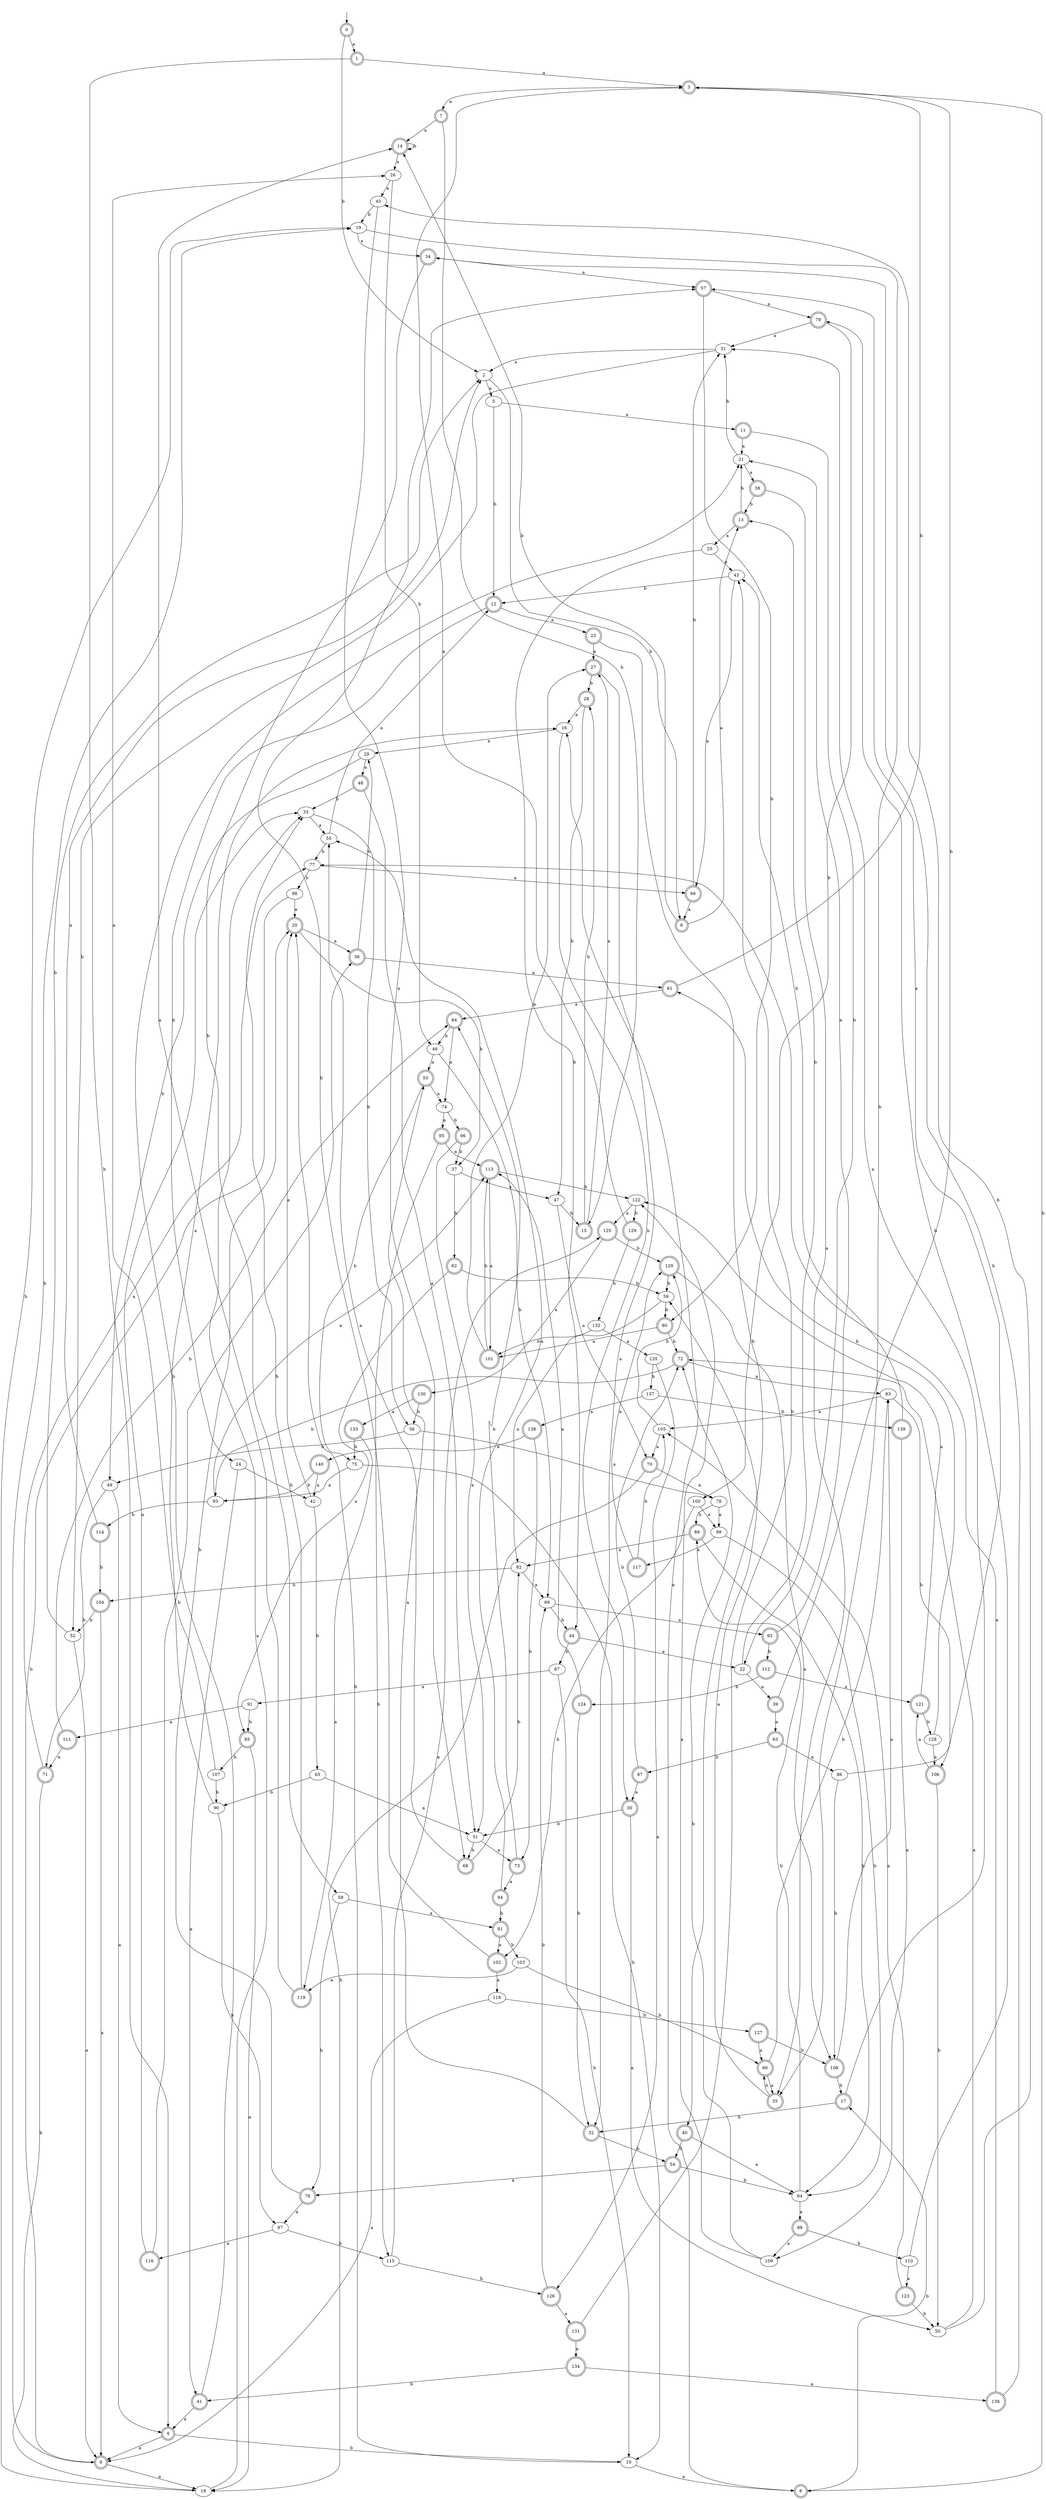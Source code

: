 digraph RandomDFA {
  __start0 [label="", shape=none];
  __start0 -> 0 [label=""];
  0 [shape=circle] [shape=doublecircle]
  0 -> 1 [label="a"]
  0 -> 2 [label="b"]
  1 [shape=doublecircle]
  1 -> 3 [label="a"]
  1 -> 4 [label="b"]
  2
  2 -> 5 [label="a"]
  2 -> 6 [label="b"]
  3 [shape=doublecircle]
  3 -> 7 [label="a"]
  3 -> 8 [label="b"]
  4 [shape=doublecircle]
  4 -> 9 [label="a"]
  4 -> 10 [label="b"]
  5
  5 -> 11 [label="a"]
  5 -> 12 [label="b"]
  6 [shape=doublecircle]
  6 -> 13 [label="a"]
  6 -> 14 [label="b"]
  7 [shape=doublecircle]
  7 -> 14 [label="a"]
  7 -> 15 [label="b"]
  8 [shape=doublecircle]
  8 -> 16 [label="a"]
  8 -> 17 [label="b"]
  9 [shape=doublecircle]
  9 -> 18 [label="a"]
  9 -> 19 [label="b"]
  10
  10 -> 8 [label="a"]
  10 -> 20 [label="b"]
  11 [shape=doublecircle]
  11 -> 21 [label="a"]
  11 -> 22 [label="b"]
  12 [shape=doublecircle]
  12 -> 23 [label="a"]
  12 -> 24 [label="b"]
  13 [shape=doublecircle]
  13 -> 25 [label="a"]
  13 -> 21 [label="b"]
  14 [shape=doublecircle]
  14 -> 26 [label="a"]
  14 -> 14 [label="b"]
  15 [shape=doublecircle]
  15 -> 27 [label="a"]
  15 -> 28 [label="b"]
  16
  16 -> 29 [label="a"]
  16 -> 30 [label="b"]
  17 [shape=doublecircle]
  17 -> 31 [label="a"]
  17 -> 32 [label="b"]
  18
  18 -> 33 [label="a"]
  18 -> 19 [label="b"]
  19
  19 -> 34 [label="a"]
  19 -> 35 [label="b"]
  20 [shape=doublecircle]
  20 -> 36 [label="a"]
  20 -> 37 [label="b"]
  21
  21 -> 38 [label="a"]
  21 -> 31 [label="b"]
  22
  22 -> 39 [label="a"]
  22 -> 13 [label="b"]
  23 [shape=doublecircle]
  23 -> 27 [label="a"]
  23 -> 40 [label="b"]
  24
  24 -> 41 [label="a"]
  24 -> 42 [label="b"]
  25
  25 -> 43 [label="a"]
  25 -> 44 [label="b"]
  26
  26 -> 45 [label="a"]
  26 -> 46 [label="b"]
  27 [shape=doublecircle]
  27 -> 32 [label="a"]
  27 -> 28 [label="b"]
  28 [shape=doublecircle]
  28 -> 16 [label="a"]
  28 -> 47 [label="b"]
  29
  29 -> 48 [label="a"]
  29 -> 49 [label="b"]
  30 [shape=doublecircle]
  30 -> 50 [label="a"]
  30 -> 51 [label="b"]
  31
  31 -> 2 [label="a"]
  31 -> 52 [label="b"]
  32 [shape=doublecircle]
  32 -> 53 [label="a"]
  32 -> 54 [label="b"]
  33
  33 -> 55 [label="a"]
  33 -> 56 [label="b"]
  34 [shape=doublecircle]
  34 -> 57 [label="a"]
  34 -> 58 [label="b"]
  35 [shape=doublecircle]
  35 -> 59 [label="a"]
  35 -> 60 [label="b"]
  36 [shape=doublecircle]
  36 -> 61 [label="a"]
  36 -> 29 [label="b"]
  37
  37 -> 47 [label="a"]
  37 -> 62 [label="b"]
  38 [shape=doublecircle]
  38 -> 35 [label="a"]
  38 -> 13 [label="b"]
  39 [shape=doublecircle]
  39 -> 63 [label="a"]
  39 -> 3 [label="b"]
  40 [shape=doublecircle]
  40 -> 64 [label="a"]
  40 -> 54 [label="b"]
  41 [shape=doublecircle]
  41 -> 4 [label="a"]
  41 -> 21 [label="b"]
  42
  42 -> 20 [label="a"]
  42 -> 65 [label="b"]
  43
  43 -> 66 [label="a"]
  43 -> 12 [label="b"]
  44 [shape=doublecircle]
  44 -> 22 [label="a"]
  44 -> 67 [label="b"]
  45
  45 -> 68 [label="a"]
  45 -> 19 [label="b"]
  46
  46 -> 53 [label="a"]
  46 -> 69 [label="b"]
  47
  47 -> 70 [label="a"]
  47 -> 15 [label="b"]
  48 [shape=doublecircle]
  48 -> 51 [label="a"]
  48 -> 33 [label="b"]
  49
  49 -> 4 [label="a"]
  49 -> 71 [label="b"]
  50
  50 -> 72 [label="a"]
  50 -> 45 [label="b"]
  51
  51 -> 73 [label="a"]
  51 -> 68 [label="b"]
  52
  52 -> 9 [label="a"]
  52 -> 2 [label="b"]
  53 [shape=doublecircle]
  53 -> 74 [label="a"]
  53 -> 75 [label="b"]
  54 [shape=doublecircle]
  54 -> 76 [label="a"]
  54 -> 64 [label="b"]
  55
  55 -> 12 [label="a"]
  55 -> 77 [label="b"]
  56
  56 -> 78 [label="a"]
  56 -> 49 [label="b"]
  57 [shape=doublecircle]
  57 -> 79 [label="a"]
  57 -> 80 [label="b"]
  58
  58 -> 81 [label="a"]
  58 -> 76 [label="b"]
  59
  59 -> 82 [label="a"]
  59 -> 80 [label="b"]
  60 [shape=doublecircle]
  60 -> 35 [label="a"]
  60 -> 83 [label="b"]
  61 [shape=doublecircle]
  61 -> 84 [label="a"]
  61 -> 3 [label="b"]
  62 [shape=doublecircle]
  62 -> 85 [label="a"]
  62 -> 59 [label="b"]
  63 [shape=doublecircle]
  63 -> 86 [label="a"]
  63 -> 87 [label="b"]
  64
  64 -> 88 [label="a"]
  64 -> 89 [label="b"]
  65
  65 -> 51 [label="a"]
  65 -> 90 [label="b"]
  66 [shape=doublecircle]
  66 -> 6 [label="a"]
  66 -> 31 [label="b"]
  67
  67 -> 91 [label="a"]
  67 -> 10 [label="b"]
  68 [shape=doublecircle]
  68 -> 55 [label="a"]
  68 -> 82 [label="b"]
  69
  69 -> 92 [label="a"]
  69 -> 44 [label="b"]
  70 [shape=doublecircle]
  70 -> 78 [label="a"]
  70 -> 18 [label="b"]
  71 [shape=doublecircle]
  71 -> 77 [label="a"]
  71 -> 18 [label="b"]
  72 [shape=doublecircle]
  72 -> 83 [label="a"]
  72 -> 93 [label="b"]
  73 [shape=doublecircle]
  73 -> 94 [label="a"]
  73 -> 84 [label="b"]
  74
  74 -> 95 [label="a"]
  74 -> 96 [label="b"]
  75
  75 -> 93 [label="a"]
  75 -> 10 [label="b"]
  76 [shape=doublecircle]
  76 -> 97 [label="a"]
  76 -> 20 [label="b"]
  77
  77 -> 66 [label="a"]
  77 -> 98 [label="b"]
  78
  78 -> 99 [label="a"]
  78 -> 89 [label="b"]
  79 [shape=doublecircle]
  79 -> 31 [label="a"]
  79 -> 100 [label="b"]
  80 [shape=doublecircle]
  80 -> 101 [label="a"]
  80 -> 72 [label="b"]
  81 [shape=doublecircle]
  81 -> 102 [label="a"]
  81 -> 103 [label="b"]
  82
  82 -> 69 [label="a"]
  82 -> 104 [label="b"]
  83
  83 -> 105 [label="a"]
  83 -> 106 [label="b"]
  84 [shape=doublecircle]
  84 -> 74 [label="a"]
  84 -> 46 [label="b"]
  85 [shape=doublecircle]
  85 -> 18 [label="a"]
  85 -> 107 [label="b"]
  86
  86 -> 57 [label="a"]
  86 -> 108 [label="b"]
  87 [shape=doublecircle]
  87 -> 30 [label="a"]
  87 -> 72 [label="b"]
  88 [shape=doublecircle]
  88 -> 109 [label="a"]
  88 -> 110 [label="b"]
  89 [shape=doublecircle]
  89 -> 82 [label="a"]
  89 -> 64 [label="b"]
  90
  90 -> 16 [label="a"]
  90 -> 97 [label="b"]
  91
  91 -> 111 [label="a"]
  91 -> 85 [label="b"]
  92 [shape=doublecircle]
  92 -> 21 [label="a"]
  92 -> 112 [label="b"]
  93
  93 -> 113 [label="a"]
  93 -> 114 [label="b"]
  94 [shape=doublecircle]
  94 -> 55 [label="a"]
  94 -> 81 [label="b"]
  95 [shape=doublecircle]
  95 -> 113 [label="a"]
  95 -> 115 [label="b"]
  96 [shape=doublecircle]
  96 -> 51 [label="a"]
  96 -> 37 [label="b"]
  97
  97 -> 116 [label="a"]
  97 -> 115 [label="b"]
  98
  98 -> 20 [label="a"]
  98 -> 9 [label="b"]
  99
  99 -> 117 [label="a"]
  99 -> 64 [label="b"]
  100
  100 -> 99 [label="a"]
  100 -> 102 [label="b"]
  101 [shape=doublecircle]
  101 -> 27 [label="a"]
  101 -> 113 [label="b"]
  102 [shape=doublecircle]
  102 -> 118 [label="a"]
  102 -> 57 [label="b"]
  103
  103 -> 119 [label="a"]
  103 -> 60 [label="b"]
  104 [shape=doublecircle]
  104 -> 9 [label="a"]
  104 -> 52 [label="b"]
  105
  105 -> 70 [label="a"]
  105 -> 120 [label="b"]
  106 [shape=doublecircle]
  106 -> 121 [label="a"]
  106 -> 50 [label="b"]
  107
  107 -> 26 [label="a"]
  107 -> 90 [label="b"]
  108 [shape=doublecircle]
  108 -> 83 [label="a"]
  108 -> 17 [label="b"]
  109
  109 -> 122 [label="a"]
  109 -> 72 [label="b"]
  110
  110 -> 123 [label="a"]
  110 -> 79 [label="b"]
  111 [shape=doublecircle]
  111 -> 71 [label="a"]
  111 -> 84 [label="b"]
  112 [shape=doublecircle]
  112 -> 121 [label="a"]
  112 -> 124 [label="b"]
  113 [shape=doublecircle]
  113 -> 101 [label="a"]
  113 -> 122 [label="b"]
  114 [shape=doublecircle]
  114 -> 2 [label="a"]
  114 -> 104 [label="b"]
  115
  115 -> 125 [label="a"]
  115 -> 126 [label="b"]
  116 [shape=doublecircle]
  116 -> 33 [label="a"]
  116 -> 36 [label="b"]
  117 [shape=doublecircle]
  117 -> 120 [label="a"]
  117 -> 105 [label="b"]
  118
  118 -> 9 [label="a"]
  118 -> 127 [label="b"]
  119 [shape=doublecircle]
  119 -> 14 [label="a"]
  119 -> 33 [label="b"]
  120 [shape=doublecircle]
  120 -> 108 [label="a"]
  120 -> 59 [label="b"]
  121 [shape=doublecircle]
  121 -> 122 [label="a"]
  121 -> 128 [label="b"]
  122
  122 -> 125 [label="a"]
  122 -> 129 [label="b"]
  123 [shape=doublecircle]
  123 -> 105 [label="a"]
  123 -> 50 [label="b"]
  124 [shape=doublecircle]
  124 -> 113 [label="a"]
  124 -> 32 [label="b"]
  125 [shape=doublecircle]
  125 -> 130 [label="a"]
  125 -> 120 [label="b"]
  126 [shape=doublecircle]
  126 -> 131 [label="a"]
  126 -> 69 [label="b"]
  127 [shape=doublecircle]
  127 -> 60 [label="a"]
  127 -> 108 [label="b"]
  128
  128 -> 106 [label="a"]
  128 -> 61 [label="b"]
  129 [shape=doublecircle]
  129 -> 3 [label="a"]
  129 -> 132 [label="b"]
  130 [shape=doublecircle]
  130 -> 133 [label="a"]
  130 -> 56 [label="b"]
  131 [shape=doublecircle]
  131 -> 134 [label="a"]
  131 -> 43 [label="b"]
  132
  132 -> 135 [label="a"]
  132 -> 101 [label="b"]
  133 [shape=doublecircle]
  133 -> 119 [label="a"]
  133 -> 75 [label="b"]
  134 [shape=doublecircle]
  134 -> 136 [label="a"]
  134 -> 41 [label="b"]
  135
  135 -> 126 [label="a"]
  135 -> 137 [label="b"]
  136 [shape=doublecircle]
  136 -> 77 [label="a"]
  136 -> 34 [label="b"]
  137
  137 -> 138 [label="a"]
  137 -> 139 [label="b"]
  138 [shape=doublecircle]
  138 -> 140 [label="a"]
  138 -> 73 [label="b"]
  139 [shape=doublecircle]
  139 -> 109 [label="a"]
  139 -> 43 [label="b"]
  140 [shape=doublecircle]
  140 -> 42 [label="a"]
  140 -> 93 [label="b"]
}
